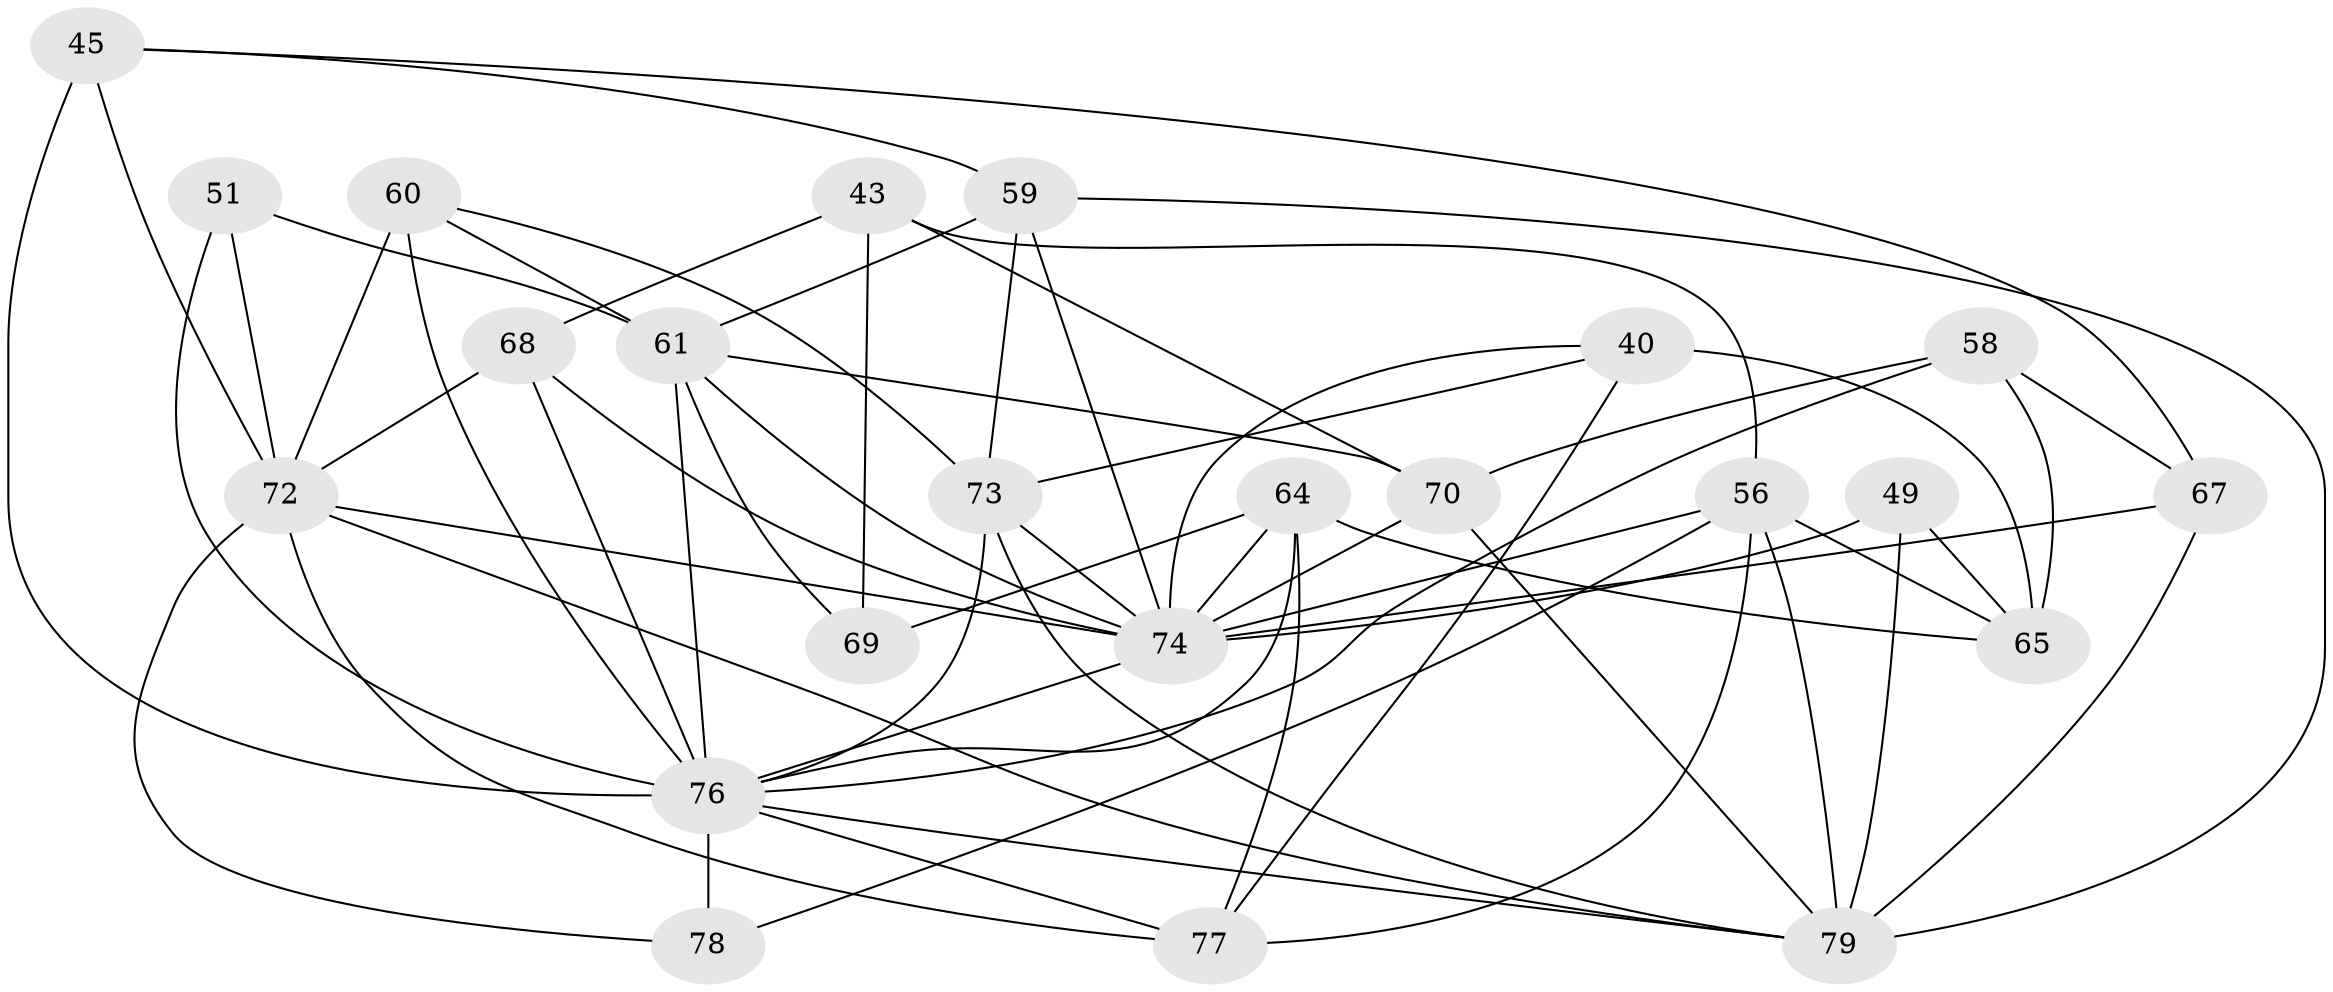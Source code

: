 // original degree distribution, {4: 1.0}
// Generated by graph-tools (version 1.1) at 2025/00/03/04/25 22:00:57]
// undirected, 23 vertices, 62 edges
graph export_dot {
graph [start="1"]
  node [color=gray90,style=filled];
  40 [super="+1+33"];
  43;
  45 [super="+28"];
  49;
  51;
  56 [super="+5+16+42"];
  58 [super="+6"];
  59 [super="+32"];
  60 [super="+54"];
  61 [super="+3+57+53"];
  64 [super="+21"];
  65 [super="+22+30"];
  67 [super="+14"];
  68 [super="+66"];
  69;
  70 [super="+55+25"];
  72 [super="+31+63"];
  73 [super="+8+10+62"];
  74 [super="+20+26+38+71"];
  76 [super="+36+48+75"];
  77 [super="+47"];
  78 [super="+44"];
  79 [super="+39+52"];
  40 -- 65 [weight=2];
  40 -- 74 [weight=2];
  40 -- 77 [weight=3];
  40 -- 73;
  43 -- 69;
  43 -- 56;
  43 -- 68;
  43 -- 70;
  45 -- 72 [weight=3];
  45 -- 59;
  45 -- 67;
  45 -- 76;
  49 -- 65 [weight=2];
  49 -- 74;
  49 -- 79;
  51 -- 61;
  51 -- 72;
  51 -- 76 [weight=2];
  56 -- 65 [weight=2];
  56 -- 77;
  56 -- 79 [weight=4];
  56 -- 78 [weight=2];
  56 -- 74 [weight=4];
  58 -- 67 [weight=2];
  58 -- 65;
  58 -- 70;
  58 -- 76 [weight=2];
  59 -- 79;
  59 -- 74;
  59 -- 73;
  59 -- 61 [weight=2];
  60 -- 72;
  60 -- 76 [weight=3];
  60 -- 73;
  60 -- 61;
  61 -- 74 [weight=2];
  61 -- 76;
  61 -- 69;
  61 -- 70 [weight=2];
  64 -- 69 [weight=2];
  64 -- 74;
  64 -- 77;
  64 -- 65;
  64 -- 76;
  67 -- 79 [weight=2];
  67 -- 74;
  68 -- 72;
  68 -- 74;
  68 -- 76 [weight=3];
  70 -- 79;
  70 -- 74 [weight=3];
  72 -- 77 [weight=2];
  72 -- 79;
  72 -- 78;
  72 -- 74 [weight=2];
  73 -- 79 [weight=2];
  73 -- 74 [weight=3];
  73 -- 76 [weight=2];
  74 -- 76;
  76 -- 78 [weight=5];
  76 -- 79 [weight=2];
  76 -- 77;
}
